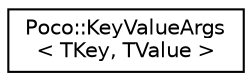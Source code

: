 digraph "Graphical Class Hierarchy"
{
 // LATEX_PDF_SIZE
  edge [fontname="Helvetica",fontsize="10",labelfontname="Helvetica",labelfontsize="10"];
  node [fontname="Helvetica",fontsize="10",shape=record];
  rankdir="LR";
  Node0 [label="Poco::KeyValueArgs\l\< TKey, TValue \>",height=0.2,width=0.4,color="black", fillcolor="white", style="filled",URL="$classPoco_1_1KeyValueArgs.html",tooltip=" "];
}
